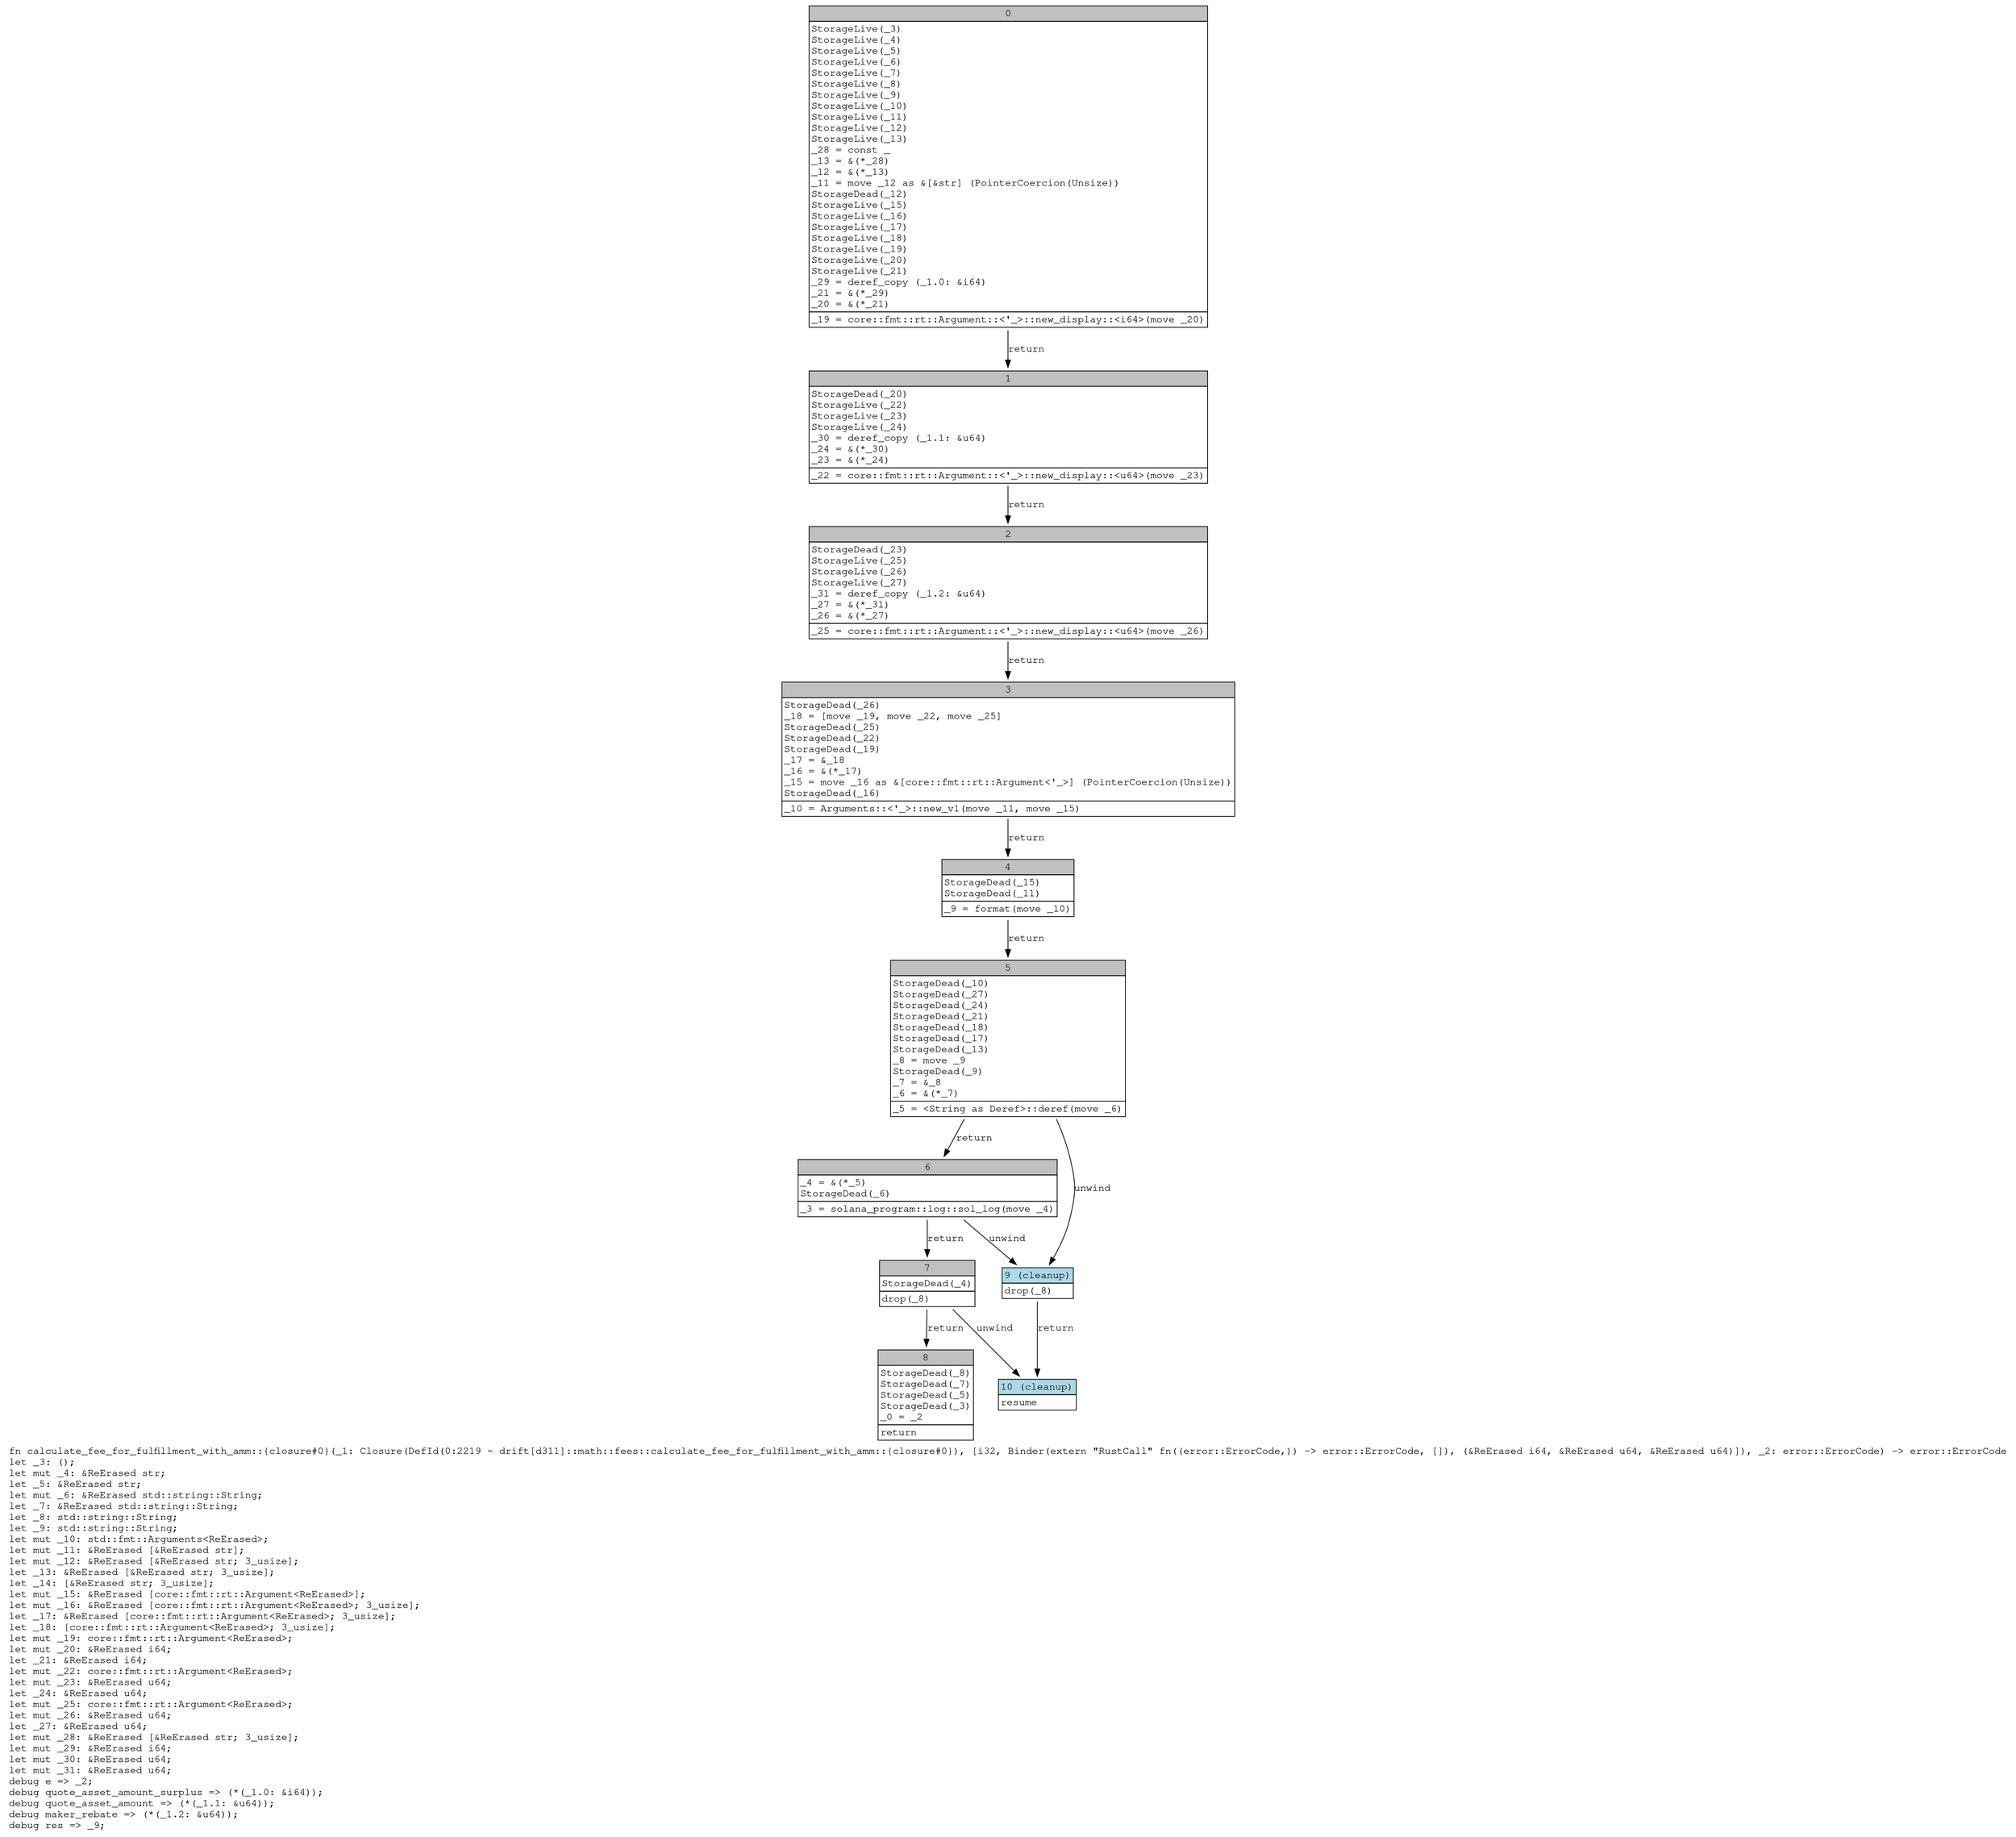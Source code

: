 digraph Mir_0_2219 {
    graph [fontname="Courier, monospace"];
    node [fontname="Courier, monospace"];
    edge [fontname="Courier, monospace"];
    label=<fn calculate_fee_for_fulfillment_with_amm::{closure#0}(_1: Closure(DefId(0:2219 ~ drift[d311]::math::fees::calculate_fee_for_fulfillment_with_amm::{closure#0}), [i32, Binder(extern &quot;RustCall&quot; fn((error::ErrorCode,)) -&gt; error::ErrorCode, []), (&amp;ReErased i64, &amp;ReErased u64, &amp;ReErased u64)]), _2: error::ErrorCode) -&gt; error::ErrorCode<br align="left"/>let _3: ();<br align="left"/>let mut _4: &amp;ReErased str;<br align="left"/>let _5: &amp;ReErased str;<br align="left"/>let mut _6: &amp;ReErased std::string::String;<br align="left"/>let _7: &amp;ReErased std::string::String;<br align="left"/>let _8: std::string::String;<br align="left"/>let _9: std::string::String;<br align="left"/>let mut _10: std::fmt::Arguments&lt;ReErased&gt;;<br align="left"/>let mut _11: &amp;ReErased [&amp;ReErased str];<br align="left"/>let mut _12: &amp;ReErased [&amp;ReErased str; 3_usize];<br align="left"/>let _13: &amp;ReErased [&amp;ReErased str; 3_usize];<br align="left"/>let _14: [&amp;ReErased str; 3_usize];<br align="left"/>let mut _15: &amp;ReErased [core::fmt::rt::Argument&lt;ReErased&gt;];<br align="left"/>let mut _16: &amp;ReErased [core::fmt::rt::Argument&lt;ReErased&gt;; 3_usize];<br align="left"/>let _17: &amp;ReErased [core::fmt::rt::Argument&lt;ReErased&gt;; 3_usize];<br align="left"/>let _18: [core::fmt::rt::Argument&lt;ReErased&gt;; 3_usize];<br align="left"/>let mut _19: core::fmt::rt::Argument&lt;ReErased&gt;;<br align="left"/>let mut _20: &amp;ReErased i64;<br align="left"/>let _21: &amp;ReErased i64;<br align="left"/>let mut _22: core::fmt::rt::Argument&lt;ReErased&gt;;<br align="left"/>let mut _23: &amp;ReErased u64;<br align="left"/>let _24: &amp;ReErased u64;<br align="left"/>let mut _25: core::fmt::rt::Argument&lt;ReErased&gt;;<br align="left"/>let mut _26: &amp;ReErased u64;<br align="left"/>let _27: &amp;ReErased u64;<br align="left"/>let mut _28: &amp;ReErased [&amp;ReErased str; 3_usize];<br align="left"/>let mut _29: &amp;ReErased i64;<br align="left"/>let mut _30: &amp;ReErased u64;<br align="left"/>let mut _31: &amp;ReErased u64;<br align="left"/>debug e =&gt; _2;<br align="left"/>debug quote_asset_amount_surplus =&gt; (*(_1.0: &amp;i64));<br align="left"/>debug quote_asset_amount =&gt; (*(_1.1: &amp;u64));<br align="left"/>debug maker_rebate =&gt; (*(_1.2: &amp;u64));<br align="left"/>debug res =&gt; _9;<br align="left"/>>;
    bb0__0_2219 [shape="none", label=<<table border="0" cellborder="1" cellspacing="0"><tr><td bgcolor="gray" align="center" colspan="1">0</td></tr><tr><td align="left" balign="left">StorageLive(_3)<br/>StorageLive(_4)<br/>StorageLive(_5)<br/>StorageLive(_6)<br/>StorageLive(_7)<br/>StorageLive(_8)<br/>StorageLive(_9)<br/>StorageLive(_10)<br/>StorageLive(_11)<br/>StorageLive(_12)<br/>StorageLive(_13)<br/>_28 = const _<br/>_13 = &amp;(*_28)<br/>_12 = &amp;(*_13)<br/>_11 = move _12 as &amp;[&amp;str] (PointerCoercion(Unsize))<br/>StorageDead(_12)<br/>StorageLive(_15)<br/>StorageLive(_16)<br/>StorageLive(_17)<br/>StorageLive(_18)<br/>StorageLive(_19)<br/>StorageLive(_20)<br/>StorageLive(_21)<br/>_29 = deref_copy (_1.0: &amp;i64)<br/>_21 = &amp;(*_29)<br/>_20 = &amp;(*_21)<br/></td></tr><tr><td align="left">_19 = core::fmt::rt::Argument::&lt;'_&gt;::new_display::&lt;i64&gt;(move _20)</td></tr></table>>];
    bb1__0_2219 [shape="none", label=<<table border="0" cellborder="1" cellspacing="0"><tr><td bgcolor="gray" align="center" colspan="1">1</td></tr><tr><td align="left" balign="left">StorageDead(_20)<br/>StorageLive(_22)<br/>StorageLive(_23)<br/>StorageLive(_24)<br/>_30 = deref_copy (_1.1: &amp;u64)<br/>_24 = &amp;(*_30)<br/>_23 = &amp;(*_24)<br/></td></tr><tr><td align="left">_22 = core::fmt::rt::Argument::&lt;'_&gt;::new_display::&lt;u64&gt;(move _23)</td></tr></table>>];
    bb2__0_2219 [shape="none", label=<<table border="0" cellborder="1" cellspacing="0"><tr><td bgcolor="gray" align="center" colspan="1">2</td></tr><tr><td align="left" balign="left">StorageDead(_23)<br/>StorageLive(_25)<br/>StorageLive(_26)<br/>StorageLive(_27)<br/>_31 = deref_copy (_1.2: &amp;u64)<br/>_27 = &amp;(*_31)<br/>_26 = &amp;(*_27)<br/></td></tr><tr><td align="left">_25 = core::fmt::rt::Argument::&lt;'_&gt;::new_display::&lt;u64&gt;(move _26)</td></tr></table>>];
    bb3__0_2219 [shape="none", label=<<table border="0" cellborder="1" cellspacing="0"><tr><td bgcolor="gray" align="center" colspan="1">3</td></tr><tr><td align="left" balign="left">StorageDead(_26)<br/>_18 = [move _19, move _22, move _25]<br/>StorageDead(_25)<br/>StorageDead(_22)<br/>StorageDead(_19)<br/>_17 = &amp;_18<br/>_16 = &amp;(*_17)<br/>_15 = move _16 as &amp;[core::fmt::rt::Argument&lt;'_&gt;] (PointerCoercion(Unsize))<br/>StorageDead(_16)<br/></td></tr><tr><td align="left">_10 = Arguments::&lt;'_&gt;::new_v1(move _11, move _15)</td></tr></table>>];
    bb4__0_2219 [shape="none", label=<<table border="0" cellborder="1" cellspacing="0"><tr><td bgcolor="gray" align="center" colspan="1">4</td></tr><tr><td align="left" balign="left">StorageDead(_15)<br/>StorageDead(_11)<br/></td></tr><tr><td align="left">_9 = format(move _10)</td></tr></table>>];
    bb5__0_2219 [shape="none", label=<<table border="0" cellborder="1" cellspacing="0"><tr><td bgcolor="gray" align="center" colspan="1">5</td></tr><tr><td align="left" balign="left">StorageDead(_10)<br/>StorageDead(_27)<br/>StorageDead(_24)<br/>StorageDead(_21)<br/>StorageDead(_18)<br/>StorageDead(_17)<br/>StorageDead(_13)<br/>_8 = move _9<br/>StorageDead(_9)<br/>_7 = &amp;_8<br/>_6 = &amp;(*_7)<br/></td></tr><tr><td align="left">_5 = &lt;String as Deref&gt;::deref(move _6)</td></tr></table>>];
    bb6__0_2219 [shape="none", label=<<table border="0" cellborder="1" cellspacing="0"><tr><td bgcolor="gray" align="center" colspan="1">6</td></tr><tr><td align="left" balign="left">_4 = &amp;(*_5)<br/>StorageDead(_6)<br/></td></tr><tr><td align="left">_3 = solana_program::log::sol_log(move _4)</td></tr></table>>];
    bb7__0_2219 [shape="none", label=<<table border="0" cellborder="1" cellspacing="0"><tr><td bgcolor="gray" align="center" colspan="1">7</td></tr><tr><td align="left" balign="left">StorageDead(_4)<br/></td></tr><tr><td align="left">drop(_8)</td></tr></table>>];
    bb8__0_2219 [shape="none", label=<<table border="0" cellborder="1" cellspacing="0"><tr><td bgcolor="gray" align="center" colspan="1">8</td></tr><tr><td align="left" balign="left">StorageDead(_8)<br/>StorageDead(_7)<br/>StorageDead(_5)<br/>StorageDead(_3)<br/>_0 = _2<br/></td></tr><tr><td align="left">return</td></tr></table>>];
    bb9__0_2219 [shape="none", label=<<table border="0" cellborder="1" cellspacing="0"><tr><td bgcolor="lightblue" align="center" colspan="1">9 (cleanup)</td></tr><tr><td align="left">drop(_8)</td></tr></table>>];
    bb10__0_2219 [shape="none", label=<<table border="0" cellborder="1" cellspacing="0"><tr><td bgcolor="lightblue" align="center" colspan="1">10 (cleanup)</td></tr><tr><td align="left">resume</td></tr></table>>];
    bb0__0_2219 -> bb1__0_2219 [label="return"];
    bb1__0_2219 -> bb2__0_2219 [label="return"];
    bb2__0_2219 -> bb3__0_2219 [label="return"];
    bb3__0_2219 -> bb4__0_2219 [label="return"];
    bb4__0_2219 -> bb5__0_2219 [label="return"];
    bb5__0_2219 -> bb6__0_2219 [label="return"];
    bb5__0_2219 -> bb9__0_2219 [label="unwind"];
    bb6__0_2219 -> bb7__0_2219 [label="return"];
    bb6__0_2219 -> bb9__0_2219 [label="unwind"];
    bb7__0_2219 -> bb8__0_2219 [label="return"];
    bb7__0_2219 -> bb10__0_2219 [label="unwind"];
    bb9__0_2219 -> bb10__0_2219 [label="return"];
}
